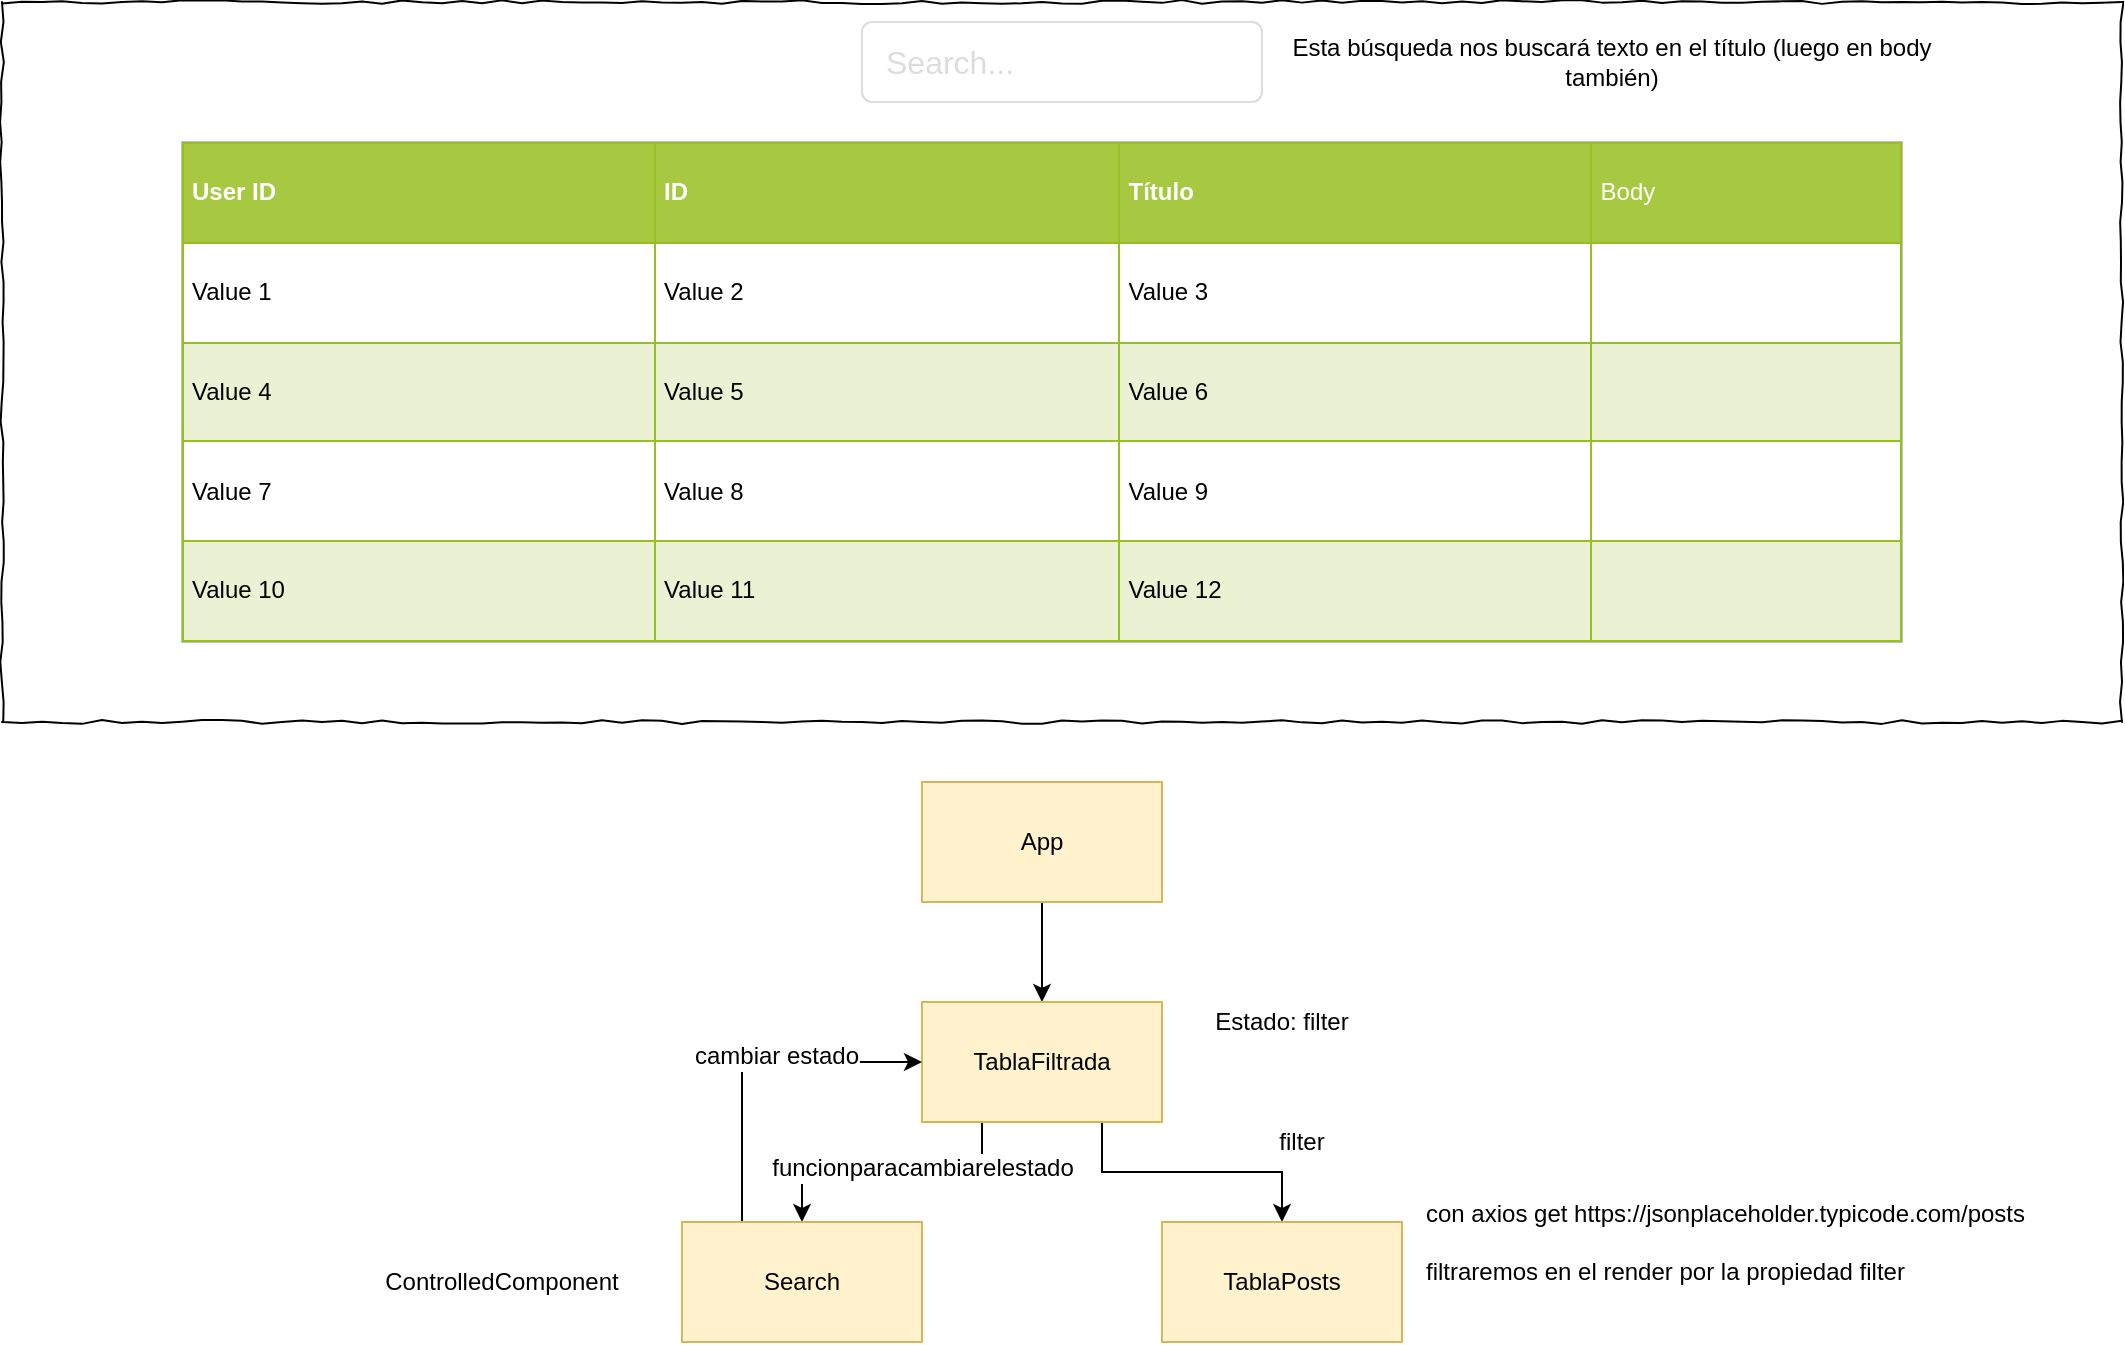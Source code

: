 <mxfile version="12.6.5" type="device"><diagram name="Page-1" id="03018318-947c-dd8e-b7a3-06fadd420f32"><mxGraphModel dx="1102" dy="1000" grid="1" gridSize="10" guides="1" tooltips="1" connect="1" arrows="1" fold="1" page="1" pageScale="1" pageWidth="1100" pageHeight="850" background="#ffffff" math="0" shadow="0"><root><mxCell id="0"/><mxCell id="1" parent="0"/><mxCell id="677b7b8949515195-1" value="" style="whiteSpace=wrap;html=1;rounded=0;shadow=0;labelBackgroundColor=none;strokeColor=#000000;strokeWidth=1;fillColor=none;fontFamily=Verdana;fontSize=12;fontColor=#000000;align=center;comic=1;" parent="1" vertex="1"><mxGeometry x="10" y="40" width="1060" height="360" as="geometry"/></mxCell><mxCell id="3kHwW053G0aqLv2rvPe4-2" value="&lt;table border=&quot;1&quot; width=&quot;100%&quot; cellpadding=&quot;4&quot; style=&quot;width: 100% ; height: 100% ; border-collapse: collapse&quot;&gt;&lt;tbody&gt;&lt;tr style=&quot;background-color: #a7c942 ; color: #ffffff ; border: 1px solid #98bf21&quot;&gt;&lt;th align=&quot;left&quot;&gt;User ID&lt;/th&gt;&lt;th align=&quot;left&quot;&gt;ID&lt;/th&gt;&lt;th align=&quot;left&quot;&gt;Título&lt;/th&gt;&lt;td&gt;Body&lt;/td&gt;&lt;/tr&gt;&lt;tr style=&quot;border: 1px solid #98bf21&quot;&gt;&lt;td&gt;Value 1&lt;/td&gt;&lt;td&gt;Value 2&lt;/td&gt;&lt;td&gt;Value 3&lt;/td&gt;&lt;td&gt;&lt;br&gt;&lt;/td&gt;&lt;/tr&gt;&lt;tr style=&quot;background-color: #eaf2d3 ; border: 1px solid #98bf21&quot;&gt;&lt;td&gt;Value 4&lt;/td&gt;&lt;td&gt;Value 5&lt;/td&gt;&lt;td&gt;Value 6&lt;/td&gt;&lt;td&gt;&lt;br&gt;&lt;/td&gt;&lt;/tr&gt;&lt;tr style=&quot;border: 1px solid #98bf21&quot;&gt;&lt;td&gt;Value 7&lt;/td&gt;&lt;td&gt;Value 8&lt;/td&gt;&lt;td&gt;Value 9&lt;/td&gt;&lt;td&gt;&lt;br&gt;&lt;/td&gt;&lt;/tr&gt;&lt;tr style=&quot;background-color: #eaf2d3 ; border: 1px solid #98bf21&quot;&gt;&lt;td&gt;Value 10&lt;/td&gt;&lt;td&gt;Value 11&lt;/td&gt;&lt;td&gt;Value 12&lt;/td&gt;&lt;td&gt;&lt;br&gt;&lt;/td&gt;&lt;/tr&gt;&lt;/tbody&gt;&lt;/table&gt;" style="text;html=1;strokeColor=#c0c0c0;fillColor=#ffffff;overflow=fill;rounded=0;" vertex="1" parent="1"><mxGeometry x="100" y="110" width="860" height="250" as="geometry"/></mxCell><mxCell id="3kHwW053G0aqLv2rvPe4-3" value="Search..." style="html=1;shadow=0;dashed=0;shape=mxgraph.bootstrap.rrect;rSize=5;strokeColor=#dddddd;align=left;spacingLeft=10;fontSize=16;fontColor=#dddddd;whiteSpace=wrap;" vertex="1" parent="1"><mxGeometry x="440" y="50" width="200" height="40" as="geometry"/></mxCell><mxCell id="3kHwW053G0aqLv2rvPe4-6" value="Esta búsqueda nos buscará texto en el título (luego en body también)" style="text;html=1;strokeColor=none;fillColor=none;align=center;verticalAlign=middle;whiteSpace=wrap;rounded=0;" vertex="1" parent="1"><mxGeometry x="640" y="60" width="350" height="20" as="geometry"/></mxCell><mxCell id="3kHwW053G0aqLv2rvPe4-13" style="edgeStyle=orthogonalEdgeStyle;rounded=0;orthogonalLoop=1;jettySize=auto;html=1;" edge="1" parent="1" source="3kHwW053G0aqLv2rvPe4-7" target="3kHwW053G0aqLv2rvPe4-8"><mxGeometry relative="1" as="geometry"/></mxCell><mxCell id="3kHwW053G0aqLv2rvPe4-7" value="App" style="rounded=0;whiteSpace=wrap;html=1;fillColor=#fff2cc;strokeColor=#d6b656;" vertex="1" parent="1"><mxGeometry x="470" y="430" width="120" height="60" as="geometry"/></mxCell><mxCell id="3kHwW053G0aqLv2rvPe4-11" style="edgeStyle=orthogonalEdgeStyle;rounded=0;orthogonalLoop=1;jettySize=auto;html=1;exitX=0.25;exitY=1;exitDx=0;exitDy=0;" edge="1" parent="1" source="3kHwW053G0aqLv2rvPe4-8" target="3kHwW053G0aqLv2rvPe4-9"><mxGeometry relative="1" as="geometry"/></mxCell><mxCell id="3kHwW053G0aqLv2rvPe4-21" value="funcionparacambiarelestado" style="text;html=1;align=center;verticalAlign=middle;resizable=0;points=[];labelBackgroundColor=#ffffff;" vertex="1" connectable="0" parent="3kHwW053G0aqLv2rvPe4-11"><mxGeometry x="-0.214" y="-2" relative="1" as="geometry"><mxPoint as="offset"/></mxGeometry></mxCell><mxCell id="3kHwW053G0aqLv2rvPe4-12" style="edgeStyle=orthogonalEdgeStyle;rounded=0;orthogonalLoop=1;jettySize=auto;html=1;exitX=0.75;exitY=1;exitDx=0;exitDy=0;entryX=0.5;entryY=0;entryDx=0;entryDy=0;" edge="1" parent="1" source="3kHwW053G0aqLv2rvPe4-8" target="3kHwW053G0aqLv2rvPe4-10"><mxGeometry relative="1" as="geometry"/></mxCell><mxCell id="3kHwW053G0aqLv2rvPe4-8" value="TablaFiltrada" style="rounded=0;whiteSpace=wrap;html=1;fillColor=#fff2cc;strokeColor=#d6b656;" vertex="1" parent="1"><mxGeometry x="470" y="540" width="120" height="60" as="geometry"/></mxCell><mxCell id="3kHwW053G0aqLv2rvPe4-18" style="edgeStyle=orthogonalEdgeStyle;rounded=0;orthogonalLoop=1;jettySize=auto;html=1;exitX=0.25;exitY=0;exitDx=0;exitDy=0;entryX=0;entryY=0.5;entryDx=0;entryDy=0;" edge="1" parent="1" source="3kHwW053G0aqLv2rvPe4-9" target="3kHwW053G0aqLv2rvPe4-8"><mxGeometry relative="1" as="geometry"/></mxCell><mxCell id="3kHwW053G0aqLv2rvPe4-19" value="cambiar estado" style="text;html=1;align=center;verticalAlign=middle;resizable=0;points=[];labelBackgroundColor=#ffffff;" vertex="1" connectable="0" parent="3kHwW053G0aqLv2rvPe4-18"><mxGeometry x="-0.059" y="-17" relative="1" as="geometry"><mxPoint x="17" y="-20" as="offset"/></mxGeometry></mxCell><mxCell id="3kHwW053G0aqLv2rvPe4-9" value="Search" style="rounded=0;whiteSpace=wrap;html=1;fillColor=#fff2cc;strokeColor=#d6b656;" vertex="1" parent="1"><mxGeometry x="350" y="650" width="120" height="60" as="geometry"/></mxCell><mxCell id="3kHwW053G0aqLv2rvPe4-10" value="TablaPosts" style="rounded=0;whiteSpace=wrap;html=1;fillColor=#fff2cc;strokeColor=#d6b656;" vertex="1" parent="1"><mxGeometry x="590" y="650" width="120" height="60" as="geometry"/></mxCell><mxCell id="3kHwW053G0aqLv2rvPe4-14" value="ControlledComponent" style="text;html=1;strokeColor=none;fillColor=none;align=center;verticalAlign=middle;whiteSpace=wrap;rounded=0;" vertex="1" parent="1"><mxGeometry x="240" y="670" width="40" height="20" as="geometry"/></mxCell><mxCell id="3kHwW053G0aqLv2rvPe4-15" value="con axios get&amp;nbsp;https://jsonplaceholder.typicode.com/posts&lt;br&gt;&lt;br&gt;filtraremos en el render por la propiedad filter" style="text;html=1;strokeColor=none;fillColor=none;align=left;verticalAlign=middle;whiteSpace=wrap;rounded=0;" vertex="1" parent="1"><mxGeometry x="720" y="650" width="340" height="20" as="geometry"/></mxCell><mxCell id="3kHwW053G0aqLv2rvPe4-17" value="filter" style="text;html=1;strokeColor=none;fillColor=none;align=center;verticalAlign=middle;whiteSpace=wrap;rounded=0;" vertex="1" parent="1"><mxGeometry x="640" y="600" width="40" height="20" as="geometry"/></mxCell><mxCell id="3kHwW053G0aqLv2rvPe4-20" value="Estado: filter" style="text;html=1;strokeColor=none;fillColor=none;align=center;verticalAlign=middle;whiteSpace=wrap;rounded=0;" vertex="1" parent="1"><mxGeometry x="600" y="540" width="100" height="20" as="geometry"/></mxCell></root></mxGraphModel></diagram></mxfile>